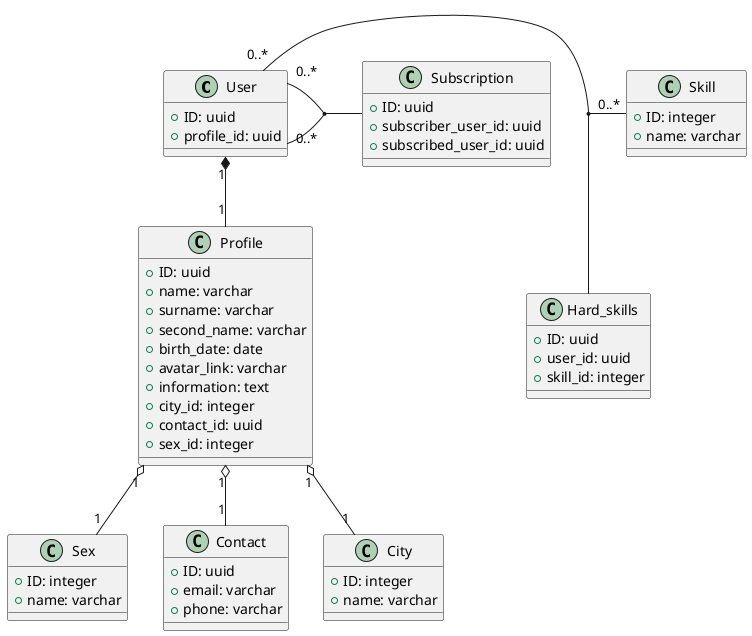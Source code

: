 @startuml

class User {
  +ID: uuid
  +profile_id: uuid
}

class Profile {
  +ID: uuid
  +name: varchar
  +surname: varchar
  +second_name: varchar
  +birth_date: date
  +avatar_link: varchar
  +information: text
  +city_id: integer
  +contact_id: uuid
  +sex_id: integer
}

class Sex {
  +ID: integer
  +name: varchar
}

class Contact {
  +ID: uuid
  +email: varchar
  +phone: varchar
}

class Skill {
  +ID: integer
  +name: varchar
}

class City {
  +ID: integer
  +name: varchar
}

class Hard_skills {
  +ID: uuid
  +user_id: uuid
  +skill_id: integer
}

class Subscription {
  +ID: uuid
  +subscriber_user_id: uuid
  +subscribed_user_id: uuid
}

User "1" *-- "1" Profile

Profile "1" o-- "1" City

Profile "1" o-- "1" Contact

Profile "1" o-- "1" Sex

User "0..*" - "0..*" Skill
(User, Skill) -- Hard_skills

User "0..*" - "0..*" User
(User, User) -- Subscription




@enduml
